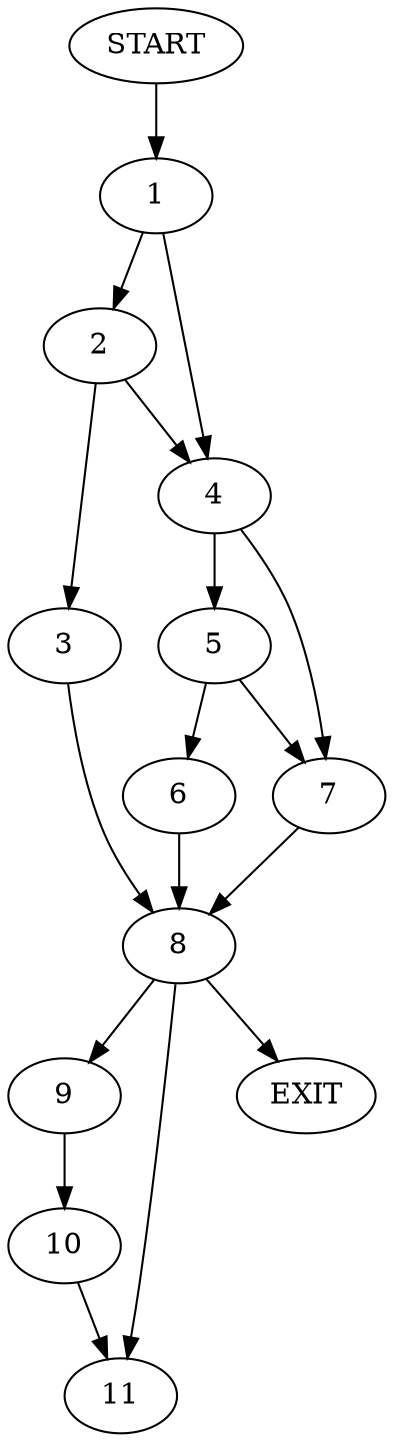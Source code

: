 digraph { 
0 [label="START"];
1;
2;
3;
4;
5;
6;
7;
8;
9;
10;
11;
12[label="EXIT"];
0 -> 1;
1 -> 2;
1 -> 4;
2 -> 4;
2 -> 3;
3 -> 8;
4 -> 7;
4 -> 5;
5 -> 6;
5 -> 7;
6 -> 8;
7 -> 8;
8 -> 12;
8 -> 9;
8:s2 -> 11;
9 -> 10;
10 -> 11;
}